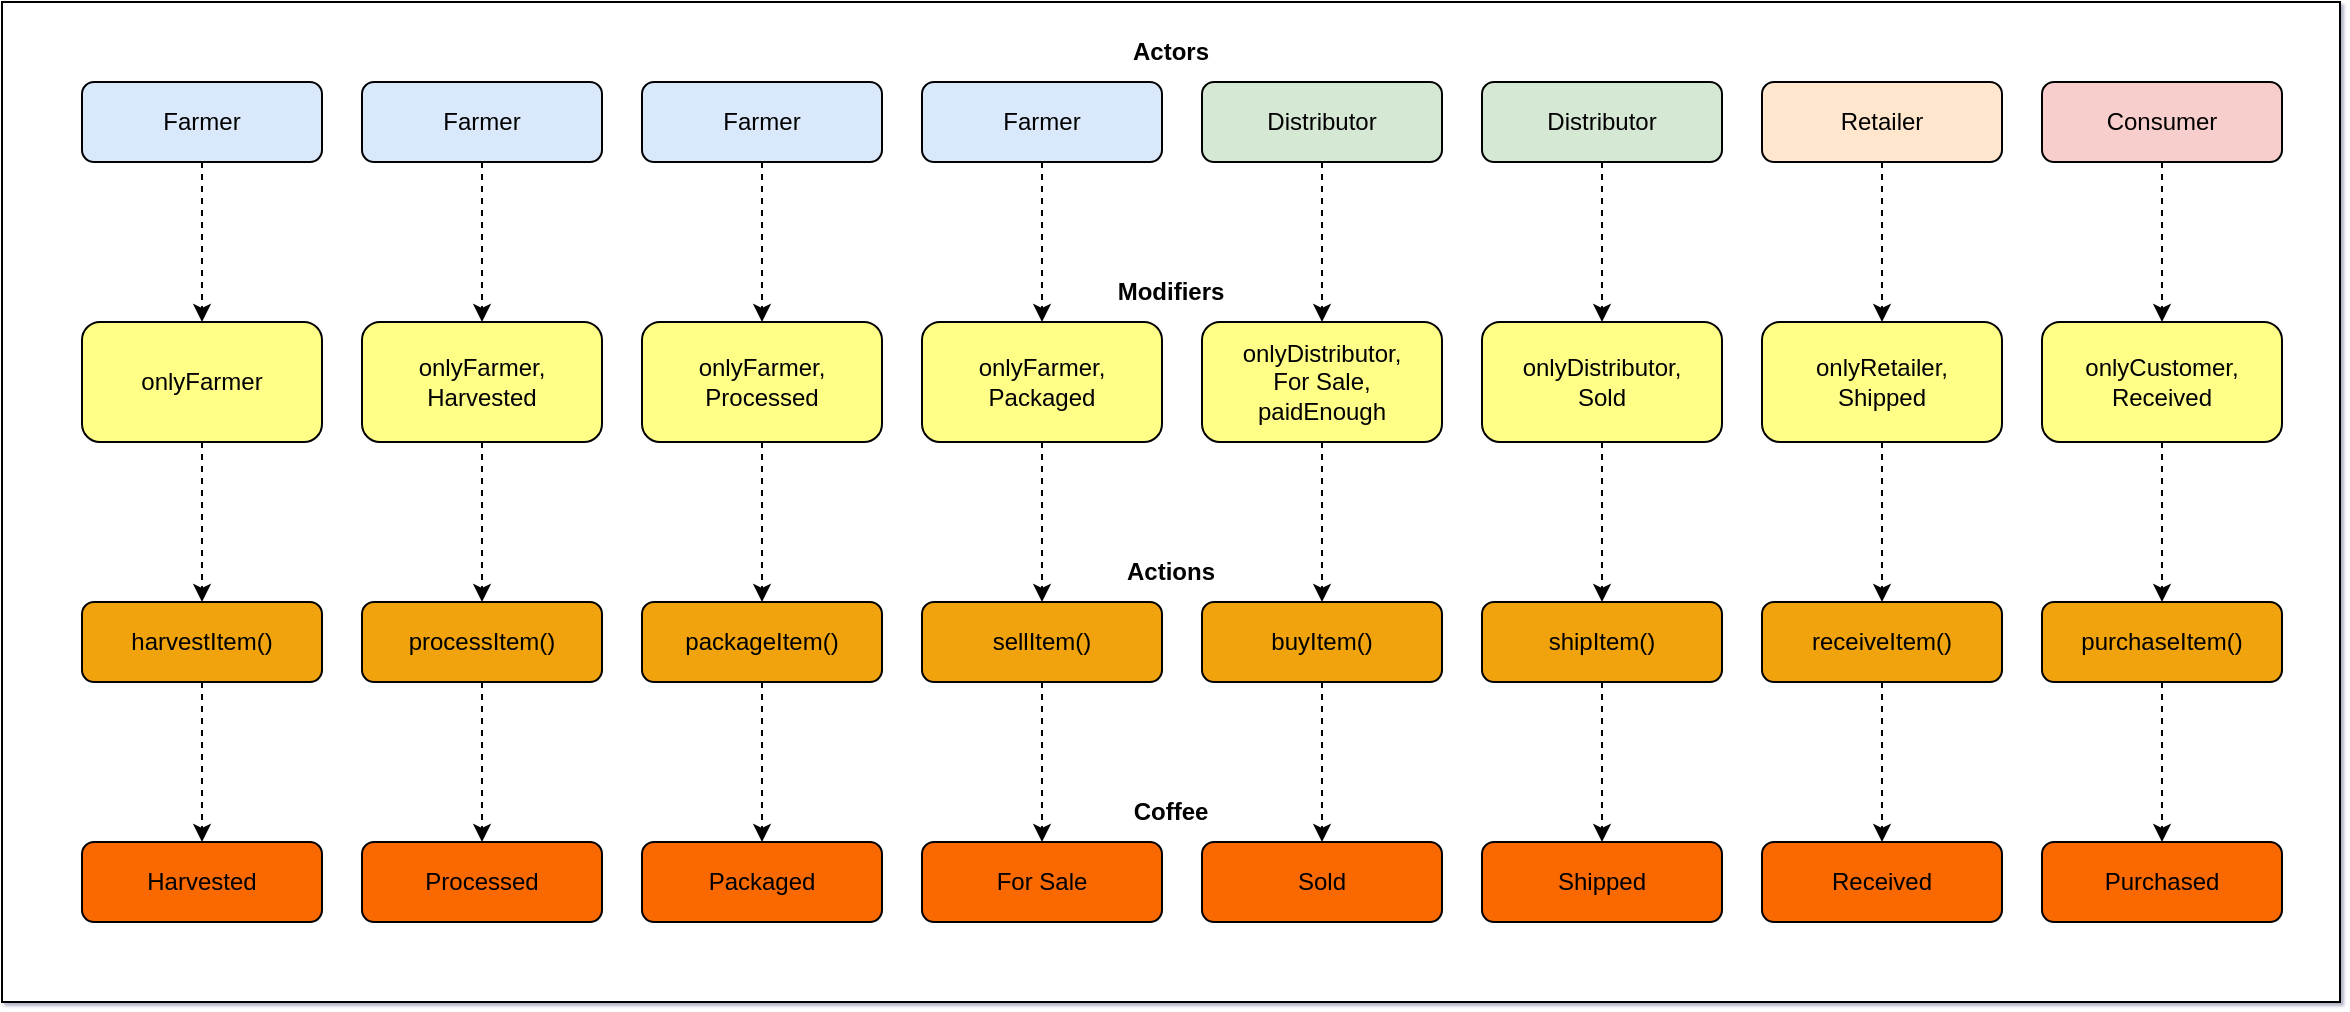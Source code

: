 <mxfile version="17.5.0" type="github">
  <diagram id="OxzUz0Yb9F-I4cFqiS7J" name="Page-1">
    <mxGraphModel dx="1666" dy="1006" grid="1" gridSize="10" guides="1" tooltips="1" connect="1" arrows="1" fold="1" page="1" pageScale="1" pageWidth="1169" pageHeight="827" background="#ffffff" math="0" shadow="1">
      <root>
        <mxCell id="0" />
        <mxCell id="1" parent="0" />
        <mxCell id="zEhG4q7j8TwIvnxM43pW-66" value="" style="rounded=0;whiteSpace=wrap;html=1;shadow=0;strokeColor=#000000;strokeWidth=1;" vertex="1" parent="1">
          <mxGeometry width="1169" height="500" as="geometry" />
        </mxCell>
        <mxCell id="zEhG4q7j8TwIvnxM43pW-37" value="" style="edgeStyle=orthogonalEdgeStyle;rounded=0;orthogonalLoop=1;jettySize=auto;html=1;dashed=1;" edge="1" parent="1" source="zEhG4q7j8TwIvnxM43pW-1" target="zEhG4q7j8TwIvnxM43pW-9">
          <mxGeometry relative="1" as="geometry" />
        </mxCell>
        <mxCell id="zEhG4q7j8TwIvnxM43pW-1" value="&lt;div&gt;Farmer&lt;/div&gt;" style="rounded=1;whiteSpace=wrap;html=1;fillColor=#dae8fc;strokeColor=#000000;gradientColor=none;strokeWidth=1;" vertex="1" parent="1">
          <mxGeometry x="40" y="40" width="120" height="40" as="geometry" />
        </mxCell>
        <mxCell id="zEhG4q7j8TwIvnxM43pW-40" value="" style="edgeStyle=orthogonalEdgeStyle;rounded=0;orthogonalLoop=1;jettySize=auto;html=1;dashed=1;" edge="1" parent="1" source="zEhG4q7j8TwIvnxM43pW-2" target="zEhG4q7j8TwIvnxM43pW-10">
          <mxGeometry relative="1" as="geometry" />
        </mxCell>
        <mxCell id="zEhG4q7j8TwIvnxM43pW-2" value="&lt;div&gt;Farmer&lt;/div&gt;" style="rounded=1;whiteSpace=wrap;html=1;fillColor=#dae8fc;strokeColor=#000000;strokeWidth=1;" vertex="1" parent="1">
          <mxGeometry x="180" y="40" width="120" height="40" as="geometry" />
        </mxCell>
        <mxCell id="zEhG4q7j8TwIvnxM43pW-43" value="" style="edgeStyle=orthogonalEdgeStyle;rounded=0;orthogonalLoop=1;jettySize=auto;html=1;dashed=1;" edge="1" parent="1" source="zEhG4q7j8TwIvnxM43pW-3" target="zEhG4q7j8TwIvnxM43pW-11">
          <mxGeometry relative="1" as="geometry" />
        </mxCell>
        <mxCell id="zEhG4q7j8TwIvnxM43pW-3" value="&lt;div&gt;Farmer&lt;/div&gt;" style="rounded=1;whiteSpace=wrap;html=1;fillColor=#dae8fc;strokeColor=#000000;strokeWidth=1;" vertex="1" parent="1">
          <mxGeometry x="320" y="40" width="120" height="40" as="geometry" />
        </mxCell>
        <mxCell id="zEhG4q7j8TwIvnxM43pW-47" style="edgeStyle=orthogonalEdgeStyle;rounded=0;orthogonalLoop=1;jettySize=auto;html=1;entryX=0.5;entryY=0;entryDx=0;entryDy=0;dashed=1;" edge="1" parent="1" source="zEhG4q7j8TwIvnxM43pW-4" target="zEhG4q7j8TwIvnxM43pW-12">
          <mxGeometry relative="1" as="geometry" />
        </mxCell>
        <mxCell id="zEhG4q7j8TwIvnxM43pW-4" value="&lt;div&gt;Farmer&lt;/div&gt;" style="rounded=1;whiteSpace=wrap;html=1;fillColor=#dae8fc;strokeColor=#000000;strokeWidth=1;" vertex="1" parent="1">
          <mxGeometry x="460" y="40" width="120" height="40" as="geometry" />
        </mxCell>
        <mxCell id="zEhG4q7j8TwIvnxM43pW-51" value="" style="edgeStyle=orthogonalEdgeStyle;rounded=0;orthogonalLoop=1;jettySize=auto;html=1;dashed=1;" edge="1" parent="1" source="zEhG4q7j8TwIvnxM43pW-5" target="zEhG4q7j8TwIvnxM43pW-13">
          <mxGeometry relative="1" as="geometry" />
        </mxCell>
        <mxCell id="zEhG4q7j8TwIvnxM43pW-5" value="Distributor" style="rounded=1;whiteSpace=wrap;html=1;fillColor=#d5e8d4;strokeColor=#000000;strokeWidth=1;" vertex="1" parent="1">
          <mxGeometry x="600" y="40" width="120" height="40" as="geometry" />
        </mxCell>
        <mxCell id="zEhG4q7j8TwIvnxM43pW-54" value="" style="edgeStyle=orthogonalEdgeStyle;rounded=0;orthogonalLoop=1;jettySize=auto;html=1;dashed=1;" edge="1" parent="1" source="zEhG4q7j8TwIvnxM43pW-6" target="zEhG4q7j8TwIvnxM43pW-14">
          <mxGeometry relative="1" as="geometry" />
        </mxCell>
        <mxCell id="zEhG4q7j8TwIvnxM43pW-6" value="&lt;div&gt;Distributor&lt;/div&gt;" style="rounded=1;whiteSpace=wrap;html=1;fillColor=#d5e8d4;strokeColor=#000000;strokeWidth=1;" vertex="1" parent="1">
          <mxGeometry x="740" y="40" width="120" height="40" as="geometry" />
        </mxCell>
        <mxCell id="zEhG4q7j8TwIvnxM43pW-57" value="" style="edgeStyle=orthogonalEdgeStyle;rounded=0;orthogonalLoop=1;jettySize=auto;html=1;dashed=1;" edge="1" parent="1" source="zEhG4q7j8TwIvnxM43pW-7" target="zEhG4q7j8TwIvnxM43pW-15">
          <mxGeometry relative="1" as="geometry" />
        </mxCell>
        <mxCell id="zEhG4q7j8TwIvnxM43pW-7" value="Retailer" style="rounded=1;whiteSpace=wrap;html=1;fillColor=#ffe6cc;strokeColor=#000000;strokeWidth=1;" vertex="1" parent="1">
          <mxGeometry x="880" y="40" width="120" height="40" as="geometry" />
        </mxCell>
        <mxCell id="zEhG4q7j8TwIvnxM43pW-60" value="" style="edgeStyle=orthogonalEdgeStyle;rounded=0;orthogonalLoop=1;jettySize=auto;html=1;dashed=1;" edge="1" parent="1" source="zEhG4q7j8TwIvnxM43pW-8" target="zEhG4q7j8TwIvnxM43pW-16">
          <mxGeometry relative="1" as="geometry" />
        </mxCell>
        <mxCell id="zEhG4q7j8TwIvnxM43pW-8" value="Consumer" style="rounded=1;whiteSpace=wrap;html=1;fillColor=#f8cecc;strokeColor=#000000;strokeWidth=1;" vertex="1" parent="1">
          <mxGeometry x="1020" y="40" width="120" height="40" as="geometry" />
        </mxCell>
        <mxCell id="zEhG4q7j8TwIvnxM43pW-38" value="" style="edgeStyle=orthogonalEdgeStyle;rounded=0;orthogonalLoop=1;jettySize=auto;html=1;dashed=1;" edge="1" parent="1" source="zEhG4q7j8TwIvnxM43pW-9" target="zEhG4q7j8TwIvnxM43pW-19">
          <mxGeometry relative="1" as="geometry" />
        </mxCell>
        <mxCell id="zEhG4q7j8TwIvnxM43pW-9" value="onlyFarmer" style="rounded=1;whiteSpace=wrap;html=1;fillColor=#ffff88;strokeColor=#000000;strokeWidth=1;" vertex="1" parent="1">
          <mxGeometry x="40" y="160" width="120" height="60" as="geometry" />
        </mxCell>
        <mxCell id="zEhG4q7j8TwIvnxM43pW-41" value="" style="edgeStyle=orthogonalEdgeStyle;rounded=0;orthogonalLoop=1;jettySize=auto;html=1;dashed=1;" edge="1" parent="1" source="zEhG4q7j8TwIvnxM43pW-10" target="zEhG4q7j8TwIvnxM43pW-20">
          <mxGeometry relative="1" as="geometry" />
        </mxCell>
        <mxCell id="zEhG4q7j8TwIvnxM43pW-10" value="onlyFarmer, Harvested" style="rounded=1;whiteSpace=wrap;html=1;fillColor=#ffff88;strokeColor=#000000;strokeWidth=1;" vertex="1" parent="1">
          <mxGeometry x="180" y="160" width="120" height="60" as="geometry" />
        </mxCell>
        <mxCell id="zEhG4q7j8TwIvnxM43pW-44" value="" style="edgeStyle=orthogonalEdgeStyle;rounded=0;orthogonalLoop=1;jettySize=auto;html=1;dashed=1;" edge="1" parent="1" source="zEhG4q7j8TwIvnxM43pW-11" target="zEhG4q7j8TwIvnxM43pW-21">
          <mxGeometry relative="1" as="geometry" />
        </mxCell>
        <mxCell id="zEhG4q7j8TwIvnxM43pW-11" value="onlyFarmer, Processed" style="rounded=1;whiteSpace=wrap;html=1;fillColor=#ffff88;strokeColor=#000000;strokeWidth=1;" vertex="1" parent="1">
          <mxGeometry x="320" y="160" width="120" height="60" as="geometry" />
        </mxCell>
        <mxCell id="zEhG4q7j8TwIvnxM43pW-49" style="edgeStyle=orthogonalEdgeStyle;rounded=0;orthogonalLoop=1;jettySize=auto;html=1;entryX=0.5;entryY=0;entryDx=0;entryDy=0;dashed=1;" edge="1" parent="1" source="zEhG4q7j8TwIvnxM43pW-12" target="zEhG4q7j8TwIvnxM43pW-22">
          <mxGeometry relative="1" as="geometry" />
        </mxCell>
        <mxCell id="zEhG4q7j8TwIvnxM43pW-12" value="&lt;div align=&quot;center&quot;&gt;onlyFarmer,&lt;br&gt;Packaged&lt;br&gt;&lt;/div&gt;" style="rounded=1;whiteSpace=wrap;html=1;fillColor=#ffff88;strokeColor=#000000;align=center;strokeWidth=1;" vertex="1" parent="1">
          <mxGeometry x="460" y="160" width="120" height="60" as="geometry" />
        </mxCell>
        <mxCell id="zEhG4q7j8TwIvnxM43pW-52" value="" style="edgeStyle=orthogonalEdgeStyle;rounded=0;orthogonalLoop=1;jettySize=auto;html=1;dashed=1;" edge="1" parent="1" source="zEhG4q7j8TwIvnxM43pW-13" target="zEhG4q7j8TwIvnxM43pW-23">
          <mxGeometry relative="1" as="geometry" />
        </mxCell>
        <mxCell id="zEhG4q7j8TwIvnxM43pW-13" value="&lt;div align=&quot;center&quot;&gt;onlyDistributor,&lt;br&gt;For Sale,&lt;br&gt;paidEnough&lt;/div&gt;" style="rounded=1;whiteSpace=wrap;html=1;fillColor=#ffff88;strokeColor=#000000;align=center;strokeWidth=1;" vertex="1" parent="1">
          <mxGeometry x="600" y="160" width="120" height="60" as="geometry" />
        </mxCell>
        <mxCell id="zEhG4q7j8TwIvnxM43pW-55" value="" style="edgeStyle=orthogonalEdgeStyle;rounded=0;orthogonalLoop=1;jettySize=auto;html=1;dashed=1;" edge="1" parent="1" source="zEhG4q7j8TwIvnxM43pW-14" target="zEhG4q7j8TwIvnxM43pW-24">
          <mxGeometry relative="1" as="geometry" />
        </mxCell>
        <mxCell id="zEhG4q7j8TwIvnxM43pW-14" value="&lt;div align=&quot;center&quot;&gt;onlyDistributor,&lt;br&gt;Sold&lt;br&gt;&lt;/div&gt;" style="rounded=1;whiteSpace=wrap;html=1;fillColor=#ffff88;strokeColor=#000000;align=center;strokeWidth=1;" vertex="1" parent="1">
          <mxGeometry x="740" y="160" width="120" height="60" as="geometry" />
        </mxCell>
        <mxCell id="zEhG4q7j8TwIvnxM43pW-58" value="" style="edgeStyle=orthogonalEdgeStyle;rounded=0;orthogonalLoop=1;jettySize=auto;html=1;dashed=1;" edge="1" parent="1" source="zEhG4q7j8TwIvnxM43pW-15" target="zEhG4q7j8TwIvnxM43pW-25">
          <mxGeometry relative="1" as="geometry" />
        </mxCell>
        <mxCell id="zEhG4q7j8TwIvnxM43pW-15" value="&lt;div align=&quot;center&quot;&gt;onlyRetailer,&lt;br&gt;Shipped&lt;br&gt;&lt;/div&gt;" style="rounded=1;whiteSpace=wrap;html=1;fillColor=#ffff88;strokeColor=#000000;align=center;strokeWidth=1;" vertex="1" parent="1">
          <mxGeometry x="880" y="160" width="120" height="60" as="geometry" />
        </mxCell>
        <mxCell id="zEhG4q7j8TwIvnxM43pW-61" value="" style="edgeStyle=orthogonalEdgeStyle;rounded=0;orthogonalLoop=1;jettySize=auto;html=1;dashed=1;" edge="1" parent="1" source="zEhG4q7j8TwIvnxM43pW-16" target="zEhG4q7j8TwIvnxM43pW-26">
          <mxGeometry relative="1" as="geometry" />
        </mxCell>
        <mxCell id="zEhG4q7j8TwIvnxM43pW-16" value="&lt;div align=&quot;center&quot;&gt;onlyCustomer,&lt;br&gt;Received&lt;br&gt;&lt;/div&gt;" style="rounded=1;whiteSpace=wrap;html=1;fillColor=#ffff88;strokeColor=#000000;align=center;strokeWidth=1;" vertex="1" parent="1">
          <mxGeometry x="1020" y="160" width="120" height="60" as="geometry" />
        </mxCell>
        <mxCell id="zEhG4q7j8TwIvnxM43pW-17" value="&lt;div&gt;&lt;b&gt;Actors&lt;/b&gt;&lt;/div&gt;" style="text;html=1;strokeColor=none;fillColor=none;align=center;verticalAlign=middle;whiteSpace=wrap;rounded=0;" vertex="1" parent="1">
          <mxGeometry x="552" y="10" width="65" height="30" as="geometry" />
        </mxCell>
        <mxCell id="zEhG4q7j8TwIvnxM43pW-18" value="&lt;b&gt;Modifiers&lt;/b&gt;" style="text;html=1;strokeColor=none;fillColor=none;align=center;verticalAlign=middle;whiteSpace=wrap;rounded=0;shadow=0;" vertex="1" parent="1">
          <mxGeometry x="552" y="130" width="65" height="30" as="geometry" />
        </mxCell>
        <mxCell id="zEhG4q7j8TwIvnxM43pW-39" value="" style="edgeStyle=orthogonalEdgeStyle;rounded=0;orthogonalLoop=1;jettySize=auto;html=1;dashed=1;" edge="1" parent="1" source="zEhG4q7j8TwIvnxM43pW-19" target="zEhG4q7j8TwIvnxM43pW-28">
          <mxGeometry relative="1" as="geometry" />
        </mxCell>
        <mxCell id="zEhG4q7j8TwIvnxM43pW-19" value="harvestItem()" style="rounded=1;whiteSpace=wrap;html=1;fillColor=#f0a30a;strokeColor=#000000;fontColor=#000000;strokeWidth=1;" vertex="1" parent="1">
          <mxGeometry x="40" y="300" width="120" height="40" as="geometry" />
        </mxCell>
        <mxCell id="zEhG4q7j8TwIvnxM43pW-42" value="" style="edgeStyle=orthogonalEdgeStyle;rounded=0;orthogonalLoop=1;jettySize=auto;html=1;dashed=1;" edge="1" parent="1" source="zEhG4q7j8TwIvnxM43pW-20" target="zEhG4q7j8TwIvnxM43pW-29">
          <mxGeometry relative="1" as="geometry" />
        </mxCell>
        <mxCell id="zEhG4q7j8TwIvnxM43pW-20" value="processItem()" style="rounded=1;whiteSpace=wrap;html=1;fillColor=#f0a30a;strokeColor=#000000;fontColor=#000000;strokeWidth=1;" vertex="1" parent="1">
          <mxGeometry x="180" y="300" width="120" height="40" as="geometry" />
        </mxCell>
        <mxCell id="zEhG4q7j8TwIvnxM43pW-45" value="" style="edgeStyle=orthogonalEdgeStyle;rounded=0;orthogonalLoop=1;jettySize=auto;html=1;dashed=1;" edge="1" parent="1" source="zEhG4q7j8TwIvnxM43pW-21" target="zEhG4q7j8TwIvnxM43pW-30">
          <mxGeometry relative="1" as="geometry" />
        </mxCell>
        <mxCell id="zEhG4q7j8TwIvnxM43pW-21" value="packageItem()" style="rounded=1;whiteSpace=wrap;html=1;fillColor=#f0a30a;strokeColor=#000000;fontColor=#000000;strokeWidth=1;" vertex="1" parent="1">
          <mxGeometry x="320" y="300" width="120" height="40" as="geometry" />
        </mxCell>
        <mxCell id="zEhG4q7j8TwIvnxM43pW-50" style="edgeStyle=orthogonalEdgeStyle;rounded=0;orthogonalLoop=1;jettySize=auto;html=1;entryX=0.5;entryY=0;entryDx=0;entryDy=0;dashed=1;" edge="1" parent="1" source="zEhG4q7j8TwIvnxM43pW-22" target="zEhG4q7j8TwIvnxM43pW-31">
          <mxGeometry relative="1" as="geometry" />
        </mxCell>
        <mxCell id="zEhG4q7j8TwIvnxM43pW-22" value="sellItem()" style="rounded=1;whiteSpace=wrap;html=1;fillColor=#f0a30a;strokeColor=#000000;fontColor=#000000;strokeWidth=1;" vertex="1" parent="1">
          <mxGeometry x="460" y="300" width="120" height="40" as="geometry" />
        </mxCell>
        <mxCell id="zEhG4q7j8TwIvnxM43pW-53" value="" style="edgeStyle=orthogonalEdgeStyle;rounded=0;orthogonalLoop=1;jettySize=auto;html=1;dashed=1;" edge="1" parent="1" source="zEhG4q7j8TwIvnxM43pW-23" target="zEhG4q7j8TwIvnxM43pW-32">
          <mxGeometry relative="1" as="geometry" />
        </mxCell>
        <mxCell id="zEhG4q7j8TwIvnxM43pW-23" value="buyItem()" style="rounded=1;whiteSpace=wrap;html=1;fillColor=#f0a30a;strokeColor=#000000;fontColor=#000000;strokeWidth=1;" vertex="1" parent="1">
          <mxGeometry x="600" y="300" width="120" height="40" as="geometry" />
        </mxCell>
        <mxCell id="zEhG4q7j8TwIvnxM43pW-56" value="" style="edgeStyle=orthogonalEdgeStyle;rounded=0;orthogonalLoop=1;jettySize=auto;html=1;dashed=1;" edge="1" parent="1" source="zEhG4q7j8TwIvnxM43pW-24" target="zEhG4q7j8TwIvnxM43pW-33">
          <mxGeometry relative="1" as="geometry" />
        </mxCell>
        <mxCell id="zEhG4q7j8TwIvnxM43pW-24" value="shipItem()" style="rounded=1;whiteSpace=wrap;html=1;fillColor=#f0a30a;strokeColor=#000000;fontColor=#000000;strokeWidth=1;" vertex="1" parent="1">
          <mxGeometry x="740" y="300" width="120" height="40" as="geometry" />
        </mxCell>
        <mxCell id="zEhG4q7j8TwIvnxM43pW-59" value="" style="edgeStyle=orthogonalEdgeStyle;rounded=0;orthogonalLoop=1;jettySize=auto;html=1;dashed=1;" edge="1" parent="1" source="zEhG4q7j8TwIvnxM43pW-25" target="zEhG4q7j8TwIvnxM43pW-34">
          <mxGeometry relative="1" as="geometry" />
        </mxCell>
        <mxCell id="zEhG4q7j8TwIvnxM43pW-25" value="receiveItem()" style="rounded=1;whiteSpace=wrap;html=1;fillColor=#f0a30a;strokeColor=#000000;fontColor=#000000;strokeWidth=1;" vertex="1" parent="1">
          <mxGeometry x="880" y="300" width="120" height="40" as="geometry" />
        </mxCell>
        <mxCell id="zEhG4q7j8TwIvnxM43pW-62" value="" style="edgeStyle=orthogonalEdgeStyle;rounded=0;orthogonalLoop=1;jettySize=auto;html=1;dashed=1;" edge="1" parent="1" source="zEhG4q7j8TwIvnxM43pW-26" target="zEhG4q7j8TwIvnxM43pW-35">
          <mxGeometry relative="1" as="geometry" />
        </mxCell>
        <mxCell id="zEhG4q7j8TwIvnxM43pW-26" value="purchaseItem()" style="rounded=1;whiteSpace=wrap;html=1;fillColor=#f0a30a;strokeColor=#000000;fontColor=#000000;strokeWidth=1;" vertex="1" parent="1">
          <mxGeometry x="1020" y="300" width="120" height="40" as="geometry" />
        </mxCell>
        <mxCell id="zEhG4q7j8TwIvnxM43pW-27" value="&lt;b&gt;Actions&lt;/b&gt;" style="text;html=1;strokeColor=none;fillColor=none;align=center;verticalAlign=middle;whiteSpace=wrap;rounded=0;shadow=0;" vertex="1" parent="1">
          <mxGeometry x="552" y="270" width="65" height="30" as="geometry" />
        </mxCell>
        <mxCell id="zEhG4q7j8TwIvnxM43pW-28" value="Harvested" style="rounded=1;whiteSpace=wrap;html=1;fillColor=#fa6800;strokeColor=#000000;fontColor=#000000;strokeWidth=1;" vertex="1" parent="1">
          <mxGeometry x="40" y="420" width="120" height="40" as="geometry" />
        </mxCell>
        <mxCell id="zEhG4q7j8TwIvnxM43pW-29" value="Processed" style="rounded=1;whiteSpace=wrap;html=1;fillColor=#fa6800;strokeColor=#000000;fontColor=#000000;strokeWidth=1;" vertex="1" parent="1">
          <mxGeometry x="180" y="420" width="120" height="40" as="geometry" />
        </mxCell>
        <mxCell id="zEhG4q7j8TwIvnxM43pW-30" value="Packaged" style="rounded=1;whiteSpace=wrap;html=1;fillColor=#fa6800;strokeColor=#000000;fontColor=#000000;strokeWidth=1;" vertex="1" parent="1">
          <mxGeometry x="320" y="420" width="120" height="40" as="geometry" />
        </mxCell>
        <mxCell id="zEhG4q7j8TwIvnxM43pW-31" value="For Sale" style="rounded=1;whiteSpace=wrap;html=1;fillColor=#fa6800;strokeColor=#000000;fontColor=#000000;strokeWidth=1;" vertex="1" parent="1">
          <mxGeometry x="460" y="420" width="120" height="40" as="geometry" />
        </mxCell>
        <mxCell id="zEhG4q7j8TwIvnxM43pW-32" value="Sold" style="rounded=1;whiteSpace=wrap;html=1;fillColor=#fa6800;strokeColor=#000000;fontColor=#000000;strokeWidth=1;" vertex="1" parent="1">
          <mxGeometry x="600" y="420" width="120" height="40" as="geometry" />
        </mxCell>
        <mxCell id="zEhG4q7j8TwIvnxM43pW-33" value="Shipped" style="rounded=1;whiteSpace=wrap;html=1;fillColor=#fa6800;strokeColor=#000000;fontColor=#000000;strokeWidth=1;" vertex="1" parent="1">
          <mxGeometry x="740" y="420" width="120" height="40" as="geometry" />
        </mxCell>
        <mxCell id="zEhG4q7j8TwIvnxM43pW-34" value="Received" style="rounded=1;whiteSpace=wrap;html=1;fillColor=#fa6800;strokeColor=#000000;fontColor=#000000;strokeWidth=1;" vertex="1" parent="1">
          <mxGeometry x="880" y="420" width="120" height="40" as="geometry" />
        </mxCell>
        <mxCell id="zEhG4q7j8TwIvnxM43pW-35" value="Purchased" style="rounded=1;whiteSpace=wrap;html=1;fillColor=#fa6800;strokeColor=#000000;fontColor=#000000;strokeWidth=1;" vertex="1" parent="1">
          <mxGeometry x="1020" y="420" width="120" height="40" as="geometry" />
        </mxCell>
        <mxCell id="zEhG4q7j8TwIvnxM43pW-36" value="&lt;b&gt;Coffee&lt;/b&gt;" style="text;html=1;strokeColor=none;fillColor=none;align=center;verticalAlign=middle;whiteSpace=wrap;rounded=0;shadow=0;" vertex="1" parent="1">
          <mxGeometry x="552" y="390" width="65" height="30" as="geometry" />
        </mxCell>
      </root>
    </mxGraphModel>
  </diagram>
</mxfile>
